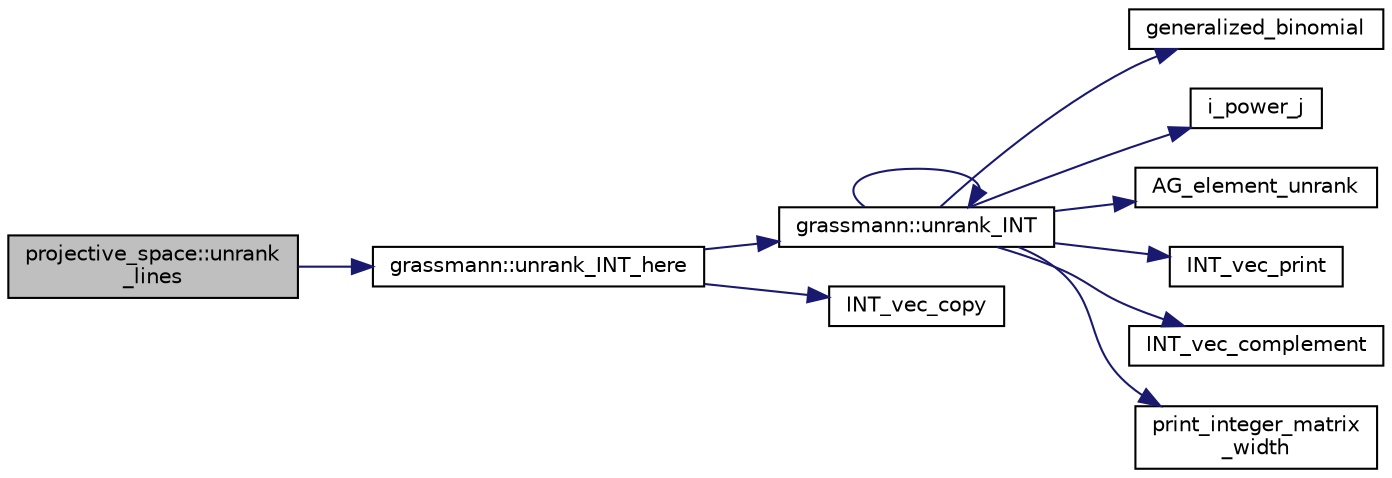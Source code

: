digraph "projective_space::unrank_lines"
{
  edge [fontname="Helvetica",fontsize="10",labelfontname="Helvetica",labelfontsize="10"];
  node [fontname="Helvetica",fontsize="10",shape=record];
  rankdir="LR";
  Node3319 [label="projective_space::unrank\l_lines",height=0.2,width=0.4,color="black", fillcolor="grey75", style="filled", fontcolor="black"];
  Node3319 -> Node3320 [color="midnightblue",fontsize="10",style="solid",fontname="Helvetica"];
  Node3320 [label="grassmann::unrank_INT_here",height=0.2,width=0.4,color="black", fillcolor="white", style="filled",URL="$df/d02/classgrassmann.html#aa51bb30ed0feb7ad87d500b76e0b3cbe"];
  Node3320 -> Node3321 [color="midnightblue",fontsize="10",style="solid",fontname="Helvetica"];
  Node3321 [label="grassmann::unrank_INT",height=0.2,width=0.4,color="black", fillcolor="white", style="filled",URL="$df/d02/classgrassmann.html#a32079405b95a6da2ba1420567d762d64"];
  Node3321 -> Node3322 [color="midnightblue",fontsize="10",style="solid",fontname="Helvetica"];
  Node3322 [label="generalized_binomial",height=0.2,width=0.4,color="black", fillcolor="white", style="filled",URL="$d2/d7c/combinatorics_8_c.html#a24762dc22e45175d18ec1ec1d2556ae8"];
  Node3321 -> Node3323 [color="midnightblue",fontsize="10",style="solid",fontname="Helvetica"];
  Node3323 [label="i_power_j",height=0.2,width=0.4,color="black", fillcolor="white", style="filled",URL="$de/dc5/algebra__and__number__theory_8h.html#a39b321523e8957d701618bb5cac542b5"];
  Node3321 -> Node3324 [color="midnightblue",fontsize="10",style="solid",fontname="Helvetica"];
  Node3324 [label="AG_element_unrank",height=0.2,width=0.4,color="black", fillcolor="white", style="filled",URL="$d4/d67/geometry_8h.html#a4a33b86c87b2879b97cfa1327abe2885"];
  Node3321 -> Node3325 [color="midnightblue",fontsize="10",style="solid",fontname="Helvetica"];
  Node3325 [label="INT_vec_print",height=0.2,width=0.4,color="black", fillcolor="white", style="filled",URL="$df/dbf/sajeeb_8_c.html#a79a5901af0b47dd0d694109543c027fe"];
  Node3321 -> Node3321 [color="midnightblue",fontsize="10",style="solid",fontname="Helvetica"];
  Node3321 -> Node3326 [color="midnightblue",fontsize="10",style="solid",fontname="Helvetica"];
  Node3326 [label="INT_vec_complement",height=0.2,width=0.4,color="black", fillcolor="white", style="filled",URL="$d5/db4/io__and__os_8h.html#a2a0a724647575fcd3090c763985eb81a"];
  Node3321 -> Node3327 [color="midnightblue",fontsize="10",style="solid",fontname="Helvetica"];
  Node3327 [label="print_integer_matrix\l_width",height=0.2,width=0.4,color="black", fillcolor="white", style="filled",URL="$d5/db4/io__and__os_8h.html#aa78f3e73fc2179251bd15adbcc31573f"];
  Node3320 -> Node3328 [color="midnightblue",fontsize="10",style="solid",fontname="Helvetica"];
  Node3328 [label="INT_vec_copy",height=0.2,width=0.4,color="black", fillcolor="white", style="filled",URL="$df/dbf/sajeeb_8_c.html#ac2d875e27e009af6ec04d17254d11075"];
}
